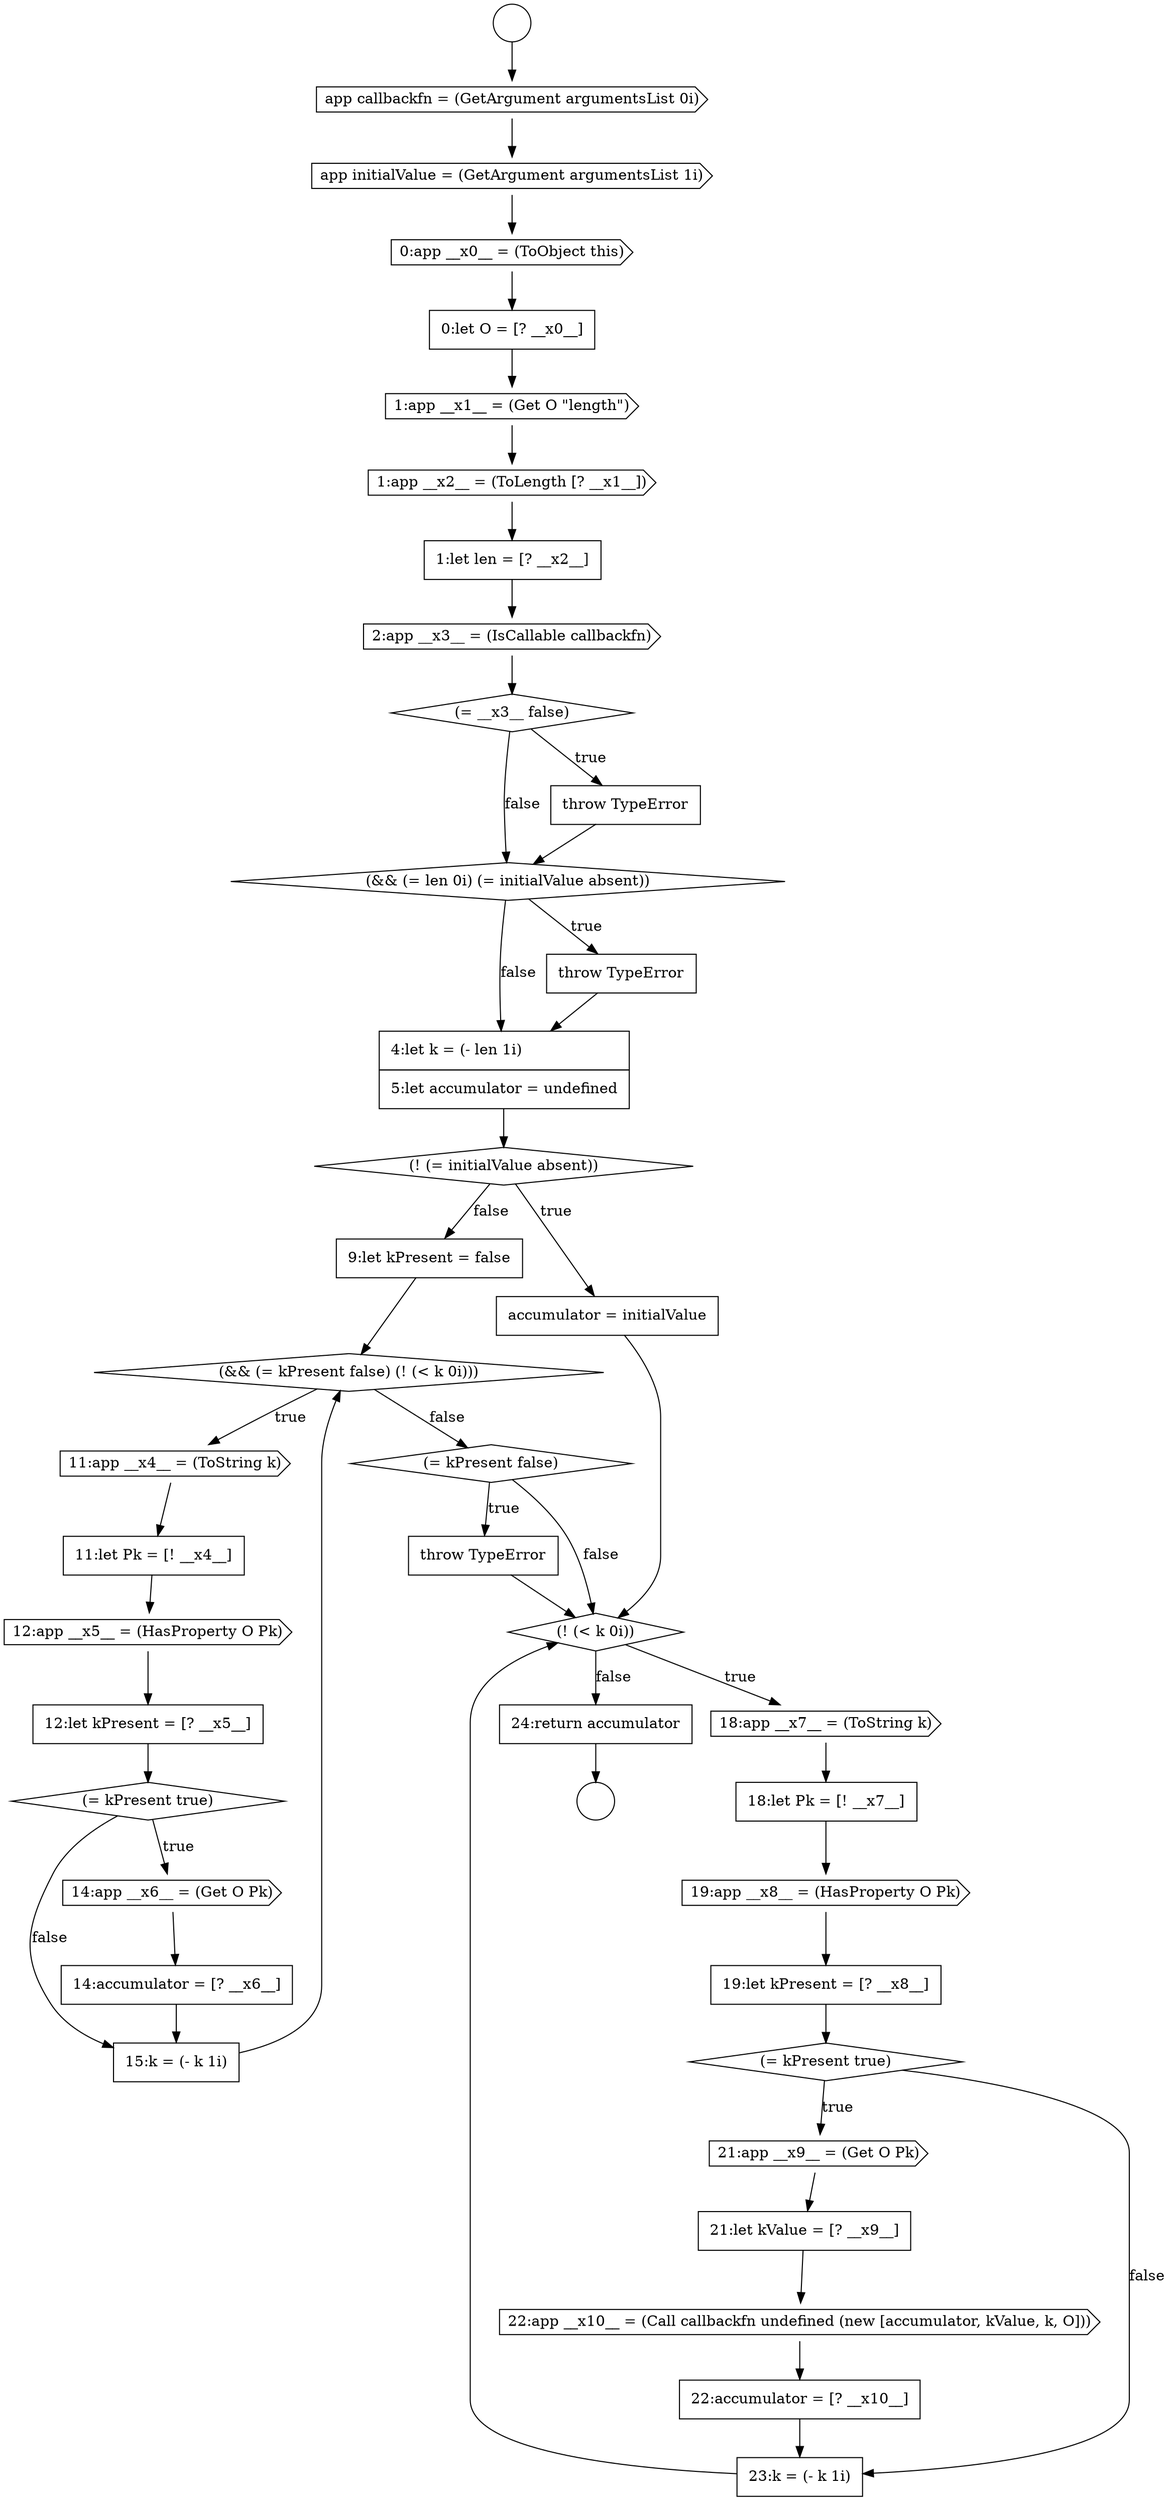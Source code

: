 digraph {
  node0 [shape=circle label=" " color="black" fillcolor="white" style=filled]
  node5 [shape=none, margin=0, label=<<font color="black">
    <table border="0" cellborder="1" cellspacing="0" cellpadding="10">
      <tr><td align="left">0:let O = [? __x0__]</td></tr>
    </table>
  </font>> color="black" fillcolor="white" style=filled]
  node10 [shape=diamond, label=<<font color="black">(= __x3__ false)</font>> color="black" fillcolor="white" style=filled]
  node14 [shape=none, margin=0, label=<<font color="black">
    <table border="0" cellborder="1" cellspacing="0" cellpadding="10">
      <tr><td align="left">4:let k = (- len 1i)</td></tr>
      <tr><td align="left">5:let accumulator = undefined</td></tr>
    </table>
  </font>> color="black" fillcolor="white" style=filled]
  node1 [shape=circle label=" " color="black" fillcolor="white" style=filled]
  node6 [shape=cds, label=<<font color="black">1:app __x1__ = (Get O &quot;length&quot;)</font>> color="black" fillcolor="white" style=filled]
  node9 [shape=cds, label=<<font color="black">2:app __x3__ = (IsCallable callbackfn)</font>> color="black" fillcolor="white" style=filled]
  node13 [shape=none, margin=0, label=<<font color="black">
    <table border="0" cellborder="1" cellspacing="0" cellpadding="10">
      <tr><td align="left">throw TypeError</td></tr>
    </table>
  </font>> color="black" fillcolor="white" style=filled]
  node2 [shape=cds, label=<<font color="black">app callbackfn = (GetArgument argumentsList 0i)</font>> color="black" fillcolor="white" style=filled]
  node12 [shape=diamond, label=<<font color="black">(&amp;&amp; (= len 0i) (= initialValue absent))</font>> color="black" fillcolor="white" style=filled]
  node18 [shape=diamond, label=<<font color="black">(&amp;&amp; (= kPresent false) (! (&lt; k 0i)))</font>> color="black" fillcolor="white" style=filled]
  node11 [shape=none, margin=0, label=<<font color="black">
    <table border="0" cellborder="1" cellspacing="0" cellpadding="10">
      <tr><td align="left">throw TypeError</td></tr>
    </table>
  </font>> color="black" fillcolor="white" style=filled]
  node8 [shape=none, margin=0, label=<<font color="black">
    <table border="0" cellborder="1" cellspacing="0" cellpadding="10">
      <tr><td align="left">1:let len = [? __x2__]</td></tr>
    </table>
  </font>> color="black" fillcolor="white" style=filled]
  node4 [shape=cds, label=<<font color="black">0:app __x0__ = (ToObject this)</font>> color="black" fillcolor="white" style=filled]
  node15 [shape=diamond, label=<<font color="black">(! (= initialValue absent))</font>> color="black" fillcolor="white" style=filled]
  node24 [shape=cds, label=<<font color="black">14:app __x6__ = (Get O Pk)</font>> color="black" fillcolor="white" style=filled]
  node37 [shape=cds, label=<<font color="black">22:app __x10__ = (Call callbackfn undefined (new [accumulator, kValue, k, O]))</font>> color="black" fillcolor="white" style=filled]
  node25 [shape=none, margin=0, label=<<font color="black">
    <table border="0" cellborder="1" cellspacing="0" cellpadding="10">
      <tr><td align="left">14:accumulator = [? __x6__]</td></tr>
    </table>
  </font>> color="black" fillcolor="white" style=filled]
  node20 [shape=none, margin=0, label=<<font color="black">
    <table border="0" cellborder="1" cellspacing="0" cellpadding="10">
      <tr><td align="left">11:let Pk = [! __x4__]</td></tr>
    </table>
  </font>> color="black" fillcolor="white" style=filled]
  node29 [shape=diamond, label=<<font color="black">(! (&lt; k 0i))</font>> color="black" fillcolor="white" style=filled]
  node21 [shape=cds, label=<<font color="black">12:app __x5__ = (HasProperty O Pk)</font>> color="black" fillcolor="white" style=filled]
  node33 [shape=none, margin=0, label=<<font color="black">
    <table border="0" cellborder="1" cellspacing="0" cellpadding="10">
      <tr><td align="left">19:let kPresent = [? __x8__]</td></tr>
    </table>
  </font>> color="black" fillcolor="white" style=filled]
  node28 [shape=none, margin=0, label=<<font color="black">
    <table border="0" cellborder="1" cellspacing="0" cellpadding="10">
      <tr><td align="left">throw TypeError</td></tr>
    </table>
  </font>> color="black" fillcolor="white" style=filled]
  node38 [shape=none, margin=0, label=<<font color="black">
    <table border="0" cellborder="1" cellspacing="0" cellpadding="10">
      <tr><td align="left">22:accumulator = [? __x10__]</td></tr>
    </table>
  </font>> color="black" fillcolor="white" style=filled]
  node17 [shape=none, margin=0, label=<<font color="black">
    <table border="0" cellborder="1" cellspacing="0" cellpadding="10">
      <tr><td align="left">9:let kPresent = false</td></tr>
    </table>
  </font>> color="black" fillcolor="white" style=filled]
  node32 [shape=cds, label=<<font color="black">19:app __x8__ = (HasProperty O Pk)</font>> color="black" fillcolor="white" style=filled]
  node34 [shape=diamond, label=<<font color="black">(= kPresent true)</font>> color="black" fillcolor="white" style=filled]
  node22 [shape=none, margin=0, label=<<font color="black">
    <table border="0" cellborder="1" cellspacing="0" cellpadding="10">
      <tr><td align="left">12:let kPresent = [? __x5__]</td></tr>
    </table>
  </font>> color="black" fillcolor="white" style=filled]
  node27 [shape=diamond, label=<<font color="black">(= kPresent false)</font>> color="black" fillcolor="white" style=filled]
  node7 [shape=cds, label=<<font color="black">1:app __x2__ = (ToLength [? __x1__])</font>> color="black" fillcolor="white" style=filled]
  node39 [shape=none, margin=0, label=<<font color="black">
    <table border="0" cellborder="1" cellspacing="0" cellpadding="10">
      <tr><td align="left">23:k = (- k 1i)</td></tr>
    </table>
  </font>> color="black" fillcolor="white" style=filled]
  node3 [shape=cds, label=<<font color="black">app initialValue = (GetArgument argumentsList 1i)</font>> color="black" fillcolor="white" style=filled]
  node35 [shape=cds, label=<<font color="black">21:app __x9__ = (Get O Pk)</font>> color="black" fillcolor="white" style=filled]
  node16 [shape=none, margin=0, label=<<font color="black">
    <table border="0" cellborder="1" cellspacing="0" cellpadding="10">
      <tr><td align="left">accumulator = initialValue</td></tr>
    </table>
  </font>> color="black" fillcolor="white" style=filled]
  node31 [shape=none, margin=0, label=<<font color="black">
    <table border="0" cellborder="1" cellspacing="0" cellpadding="10">
      <tr><td align="left">18:let Pk = [! __x7__]</td></tr>
    </table>
  </font>> color="black" fillcolor="white" style=filled]
  node40 [shape=none, margin=0, label=<<font color="black">
    <table border="0" cellborder="1" cellspacing="0" cellpadding="10">
      <tr><td align="left">24:return accumulator</td></tr>
    </table>
  </font>> color="black" fillcolor="white" style=filled]
  node26 [shape=none, margin=0, label=<<font color="black">
    <table border="0" cellborder="1" cellspacing="0" cellpadding="10">
      <tr><td align="left">15:k = (- k 1i)</td></tr>
    </table>
  </font>> color="black" fillcolor="white" style=filled]
  node23 [shape=diamond, label=<<font color="black">(= kPresent true)</font>> color="black" fillcolor="white" style=filled]
  node36 [shape=none, margin=0, label=<<font color="black">
    <table border="0" cellborder="1" cellspacing="0" cellpadding="10">
      <tr><td align="left">21:let kValue = [? __x9__]</td></tr>
    </table>
  </font>> color="black" fillcolor="white" style=filled]
  node30 [shape=cds, label=<<font color="black">18:app __x7__ = (ToString k)</font>> color="black" fillcolor="white" style=filled]
  node19 [shape=cds, label=<<font color="black">11:app __x4__ = (ToString k)</font>> color="black" fillcolor="white" style=filled]
  node28 -> node29 [ color="black"]
  node7 -> node8 [ color="black"]
  node10 -> node11 [label=<<font color="black">true</font>> color="black"]
  node10 -> node12 [label=<<font color="black">false</font>> color="black"]
  node26 -> node18 [ color="black"]
  node11 -> node12 [ color="black"]
  node37 -> node38 [ color="black"]
  node30 -> node31 [ color="black"]
  node4 -> node5 [ color="black"]
  node25 -> node26 [ color="black"]
  node38 -> node39 [ color="black"]
  node5 -> node6 [ color="black"]
  node3 -> node4 [ color="black"]
  node39 -> node29 [ color="black"]
  node2 -> node3 [ color="black"]
  node23 -> node24 [label=<<font color="black">true</font>> color="black"]
  node23 -> node26 [label=<<font color="black">false</font>> color="black"]
  node19 -> node20 [ color="black"]
  node13 -> node14 [ color="black"]
  node35 -> node36 [ color="black"]
  node16 -> node29 [ color="black"]
  node0 -> node2 [ color="black"]
  node36 -> node37 [ color="black"]
  node22 -> node23 [ color="black"]
  node6 -> node7 [ color="black"]
  node15 -> node16 [label=<<font color="black">true</font>> color="black"]
  node15 -> node17 [label=<<font color="black">false</font>> color="black"]
  node9 -> node10 [ color="black"]
  node14 -> node15 [ color="black"]
  node31 -> node32 [ color="black"]
  node34 -> node35 [label=<<font color="black">true</font>> color="black"]
  node34 -> node39 [label=<<font color="black">false</font>> color="black"]
  node27 -> node28 [label=<<font color="black">true</font>> color="black"]
  node27 -> node29 [label=<<font color="black">false</font>> color="black"]
  node18 -> node19 [label=<<font color="black">true</font>> color="black"]
  node18 -> node27 [label=<<font color="black">false</font>> color="black"]
  node40 -> node1 [ color="black"]
  node8 -> node9 [ color="black"]
  node21 -> node22 [ color="black"]
  node20 -> node21 [ color="black"]
  node24 -> node25 [ color="black"]
  node32 -> node33 [ color="black"]
  node29 -> node30 [label=<<font color="black">true</font>> color="black"]
  node29 -> node40 [label=<<font color="black">false</font>> color="black"]
  node17 -> node18 [ color="black"]
  node33 -> node34 [ color="black"]
  node12 -> node13 [label=<<font color="black">true</font>> color="black"]
  node12 -> node14 [label=<<font color="black">false</font>> color="black"]
}
